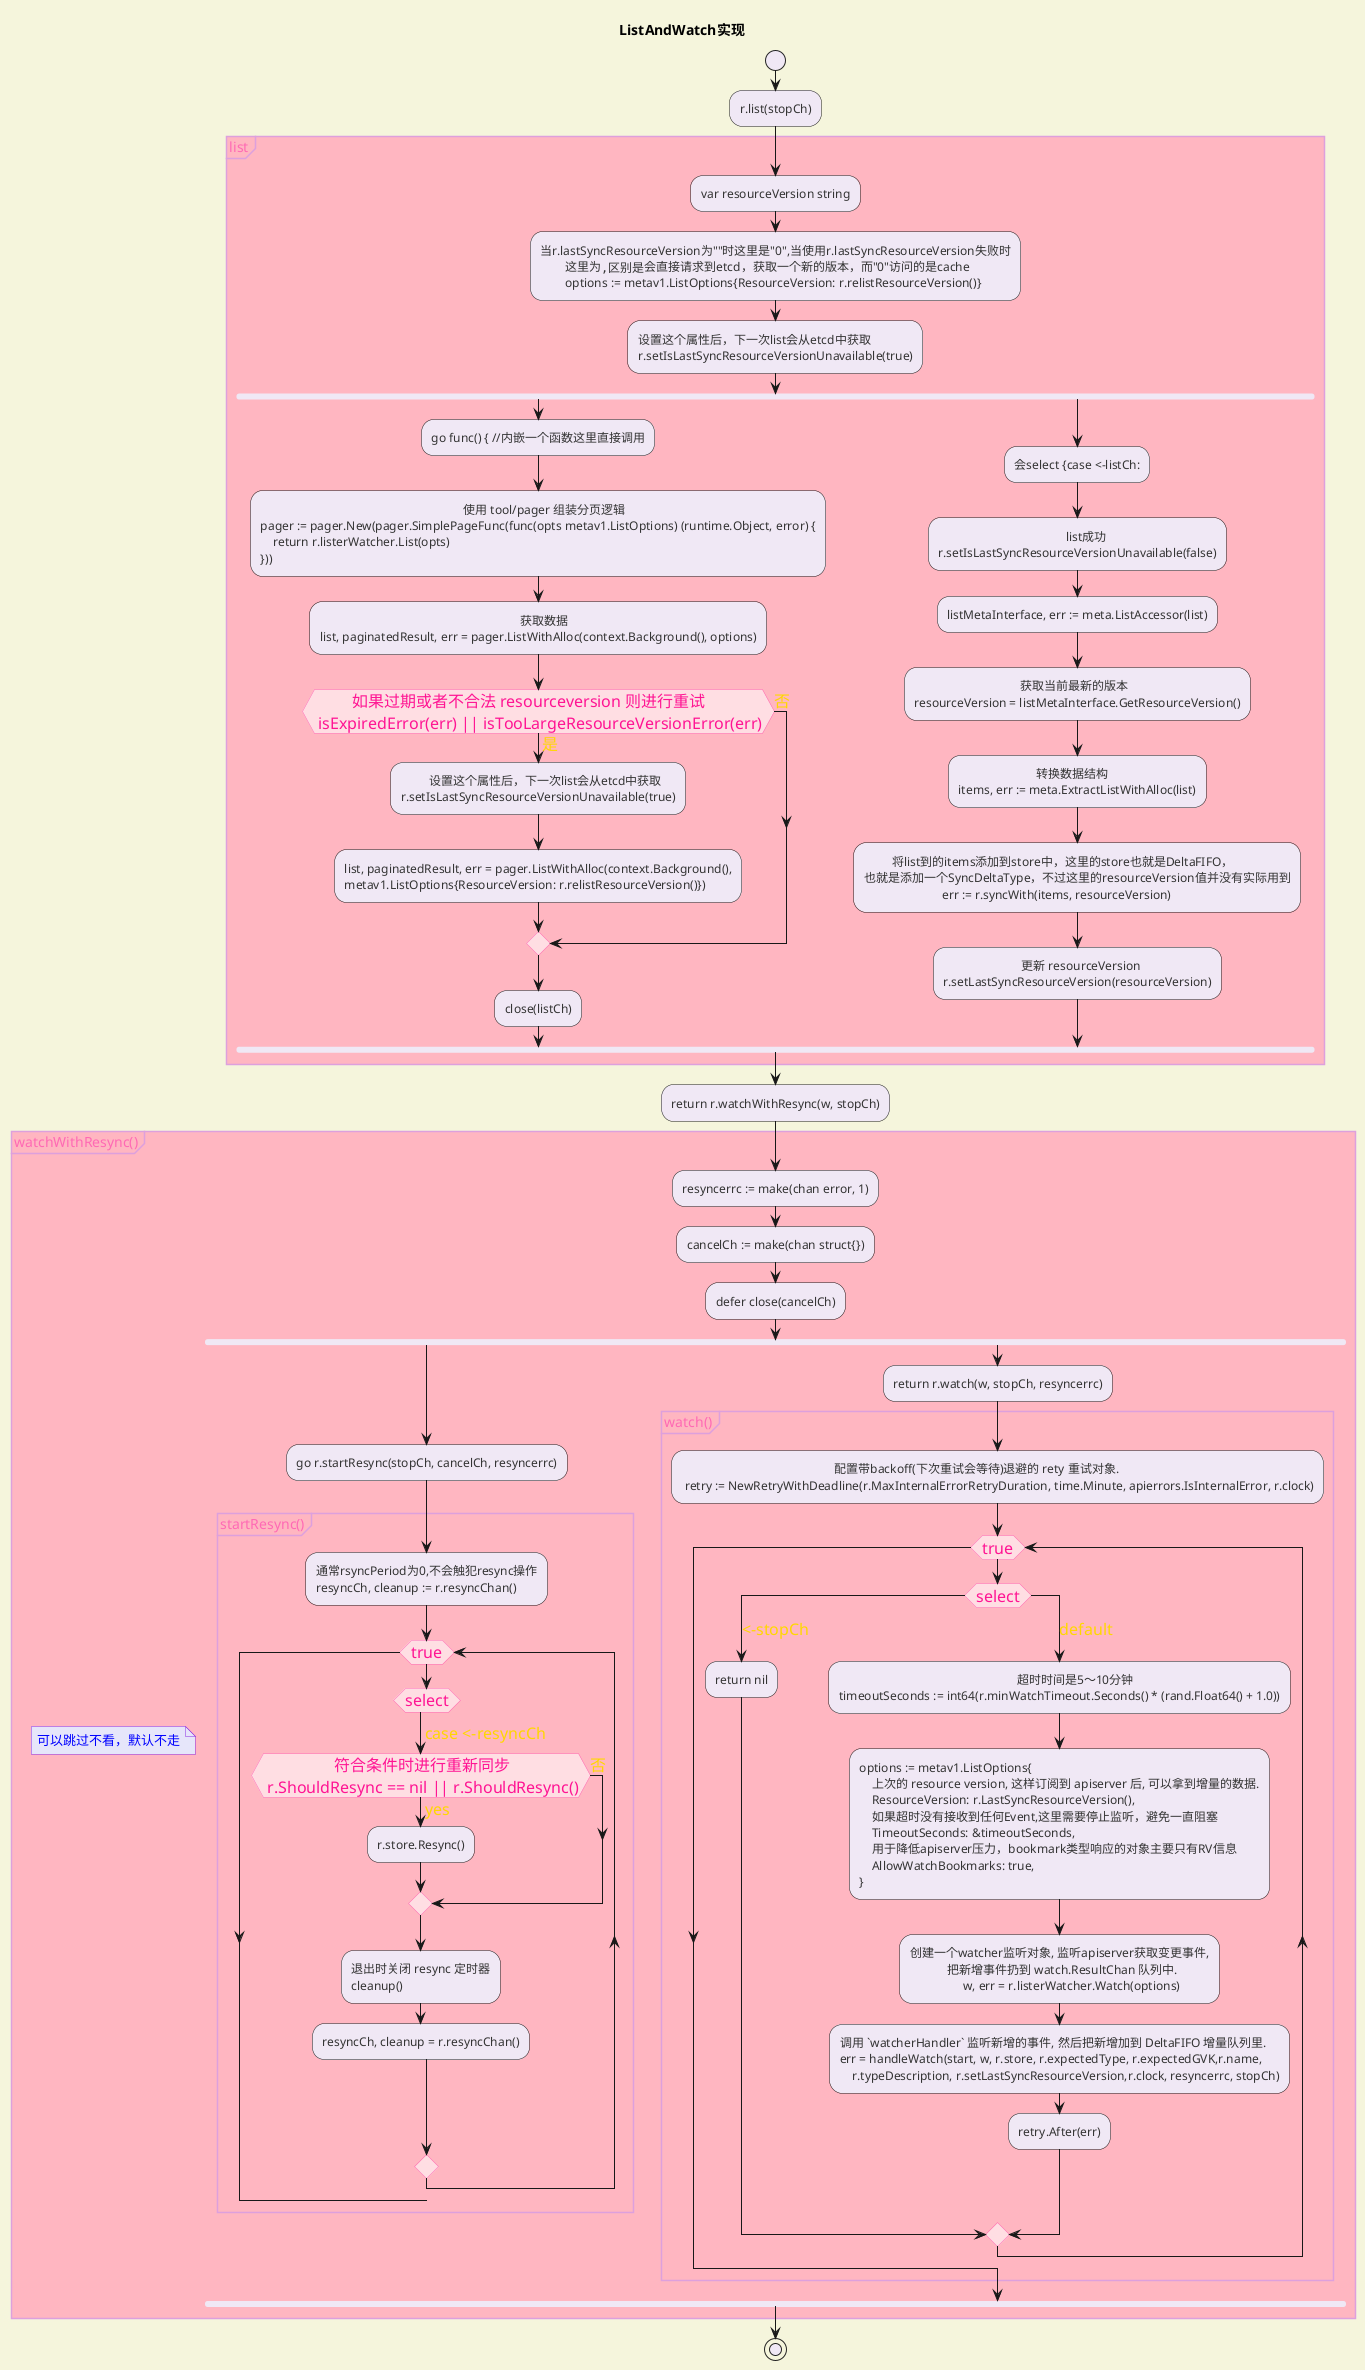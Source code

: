 @startuml

<style>
activityDiagram {
    BackgroundColor #F0E8F5
    BorderColor #FFC0CB
    FontColor #333
    FontName Comic Sans MS
}

diamond {
    BackgroundColor #FFDEE3
    LineColor #FF69B4
    FontColor #FF1493
    FontName Comic Sans MS
    FontSize 16
}

arrow {
    FontColor #FFD700
    FontName Comic Sans MS
    FontSize 16
}

partition {
    LineColor #FF4500
    FontColor #FF6347
    RoundCorner 20
    BackgroundColor #FFE4E1
}

note {
    FontColor #0000FF
    LineColor #8A2BE2
    BackgroundColor #E6E6FA
}

document {
    BackgroundColor #F5F5DC
}

group {
    FontColor #FF69B4
    LineColor #DDA0DD
    BackgroundColor #FFB6C1
}
</style>
title ListAndWatch实现

skinparam ConditionEndStyle diamond

start
'    :r.watchList(stopCh);
'    group watchList(stopCh)
'        :var resourceVersion string;
'
'    end group
    :r.list(stopCh);
    group list
        :var resourceVersion string;
        :当r.lastSyncResourceVersion为""时这里是"0",当使用r.lastSyncResourceVersion失败时
        	这里为"",区别是""会直接请求到etcd，获取一个新的版本，而"0"访问的是cache
        	options := metav1.ListOptions{ResourceVersion: r.relistResourceVersion()};
        :设置这个属性后，下一次list会从etcd中获取
        r.setIsLastSyncResourceVersionUnavailable(true);

        fork
            :go func() { //内嵌一个函数这里直接调用;
            :\t\t\t\t\t\t\t\t 使用 tool/pager 组装分页逻辑
            pager := pager.New(pager.SimplePageFunc(func(opts metav1.ListOptions) (runtime.Object, error) {
                return r.listerWatcher.List(opts)
            }));

            :\t\t\t\t\t\t\t\t获取数据
            list, paginatedResult, err = pager.ListWithAlloc(context.Background(), options);

            if (\t 如果过期或者不合法 resourceversion 则进行重试 \n isExpiredError(err) || isTooLargeResourceVersionError(err)) is (是) then
              :\t 设置这个属性后，下一次list会从etcd中获取
              r.setIsLastSyncResourceVersionUnavailable(true);
              :list, paginatedResult, err = pager.ListWithAlloc(context.Background(),
              metav1.ListOptions{ResourceVersion: r.relistResourceVersion()});
            else (否)
            endif
            :close(listCh);
        fork again
            :会select {case <-listCh:;
            :\t\t\t\t\t list成功
            r.setIsLastSyncResourceVersionUnavailable(false);
            :listMetaInterface, err := meta.ListAccessor(list);
            :\t\t\t\t  获取当前最新的版本
            resourceVersion = listMetaInterface.GetResourceVersion();
            :\t\t\t 转换数据结构
            items, err := meta.ExtractListWithAlloc(list);
            :\t 将list到的items添加到store中，这里的store也就是DeltaFIFO，
            也就是添加一个SyncDeltaType，不过这里的resourceVersion值并没有实际用到
            \t\t\t err := r.syncWith(items, resourceVersion);
            :\t\t\t 更新 resourceVersion
            r.setLastSyncResourceVersion(resourceVersion);
        end fork
    end group
    :return r.watchWithResync(w, stopCh);
    group watchWithResync()
    note: 可以跳过不看，默认不走
        :resyncerrc := make(chan error, 1);
        :cancelCh := make(chan struct{});
        :defer close(cancelCh);
        fork
            :go r.startResync(stopCh, cancelCh, resyncerrc);
            group startResync()
                :通常rsyncPeriod为0,不会触犯resync操作
                resyncCh, cleanup := r.resyncChan();
                while (true)
                    switch(select)
                    case(case <-resyncCh)
                        if (\t\t 符合条件时进行重新同步 \n r.ShouldResync == nil || r.ShouldResync()) is (yes) then
                          :r.store.Resync();
                        else(否)
                        endif
                        :退出时关闭 resync 定时器
                        cleanup();
                        :resyncCh, cleanup = r.resyncChan();
                    endswitch
                endwhile
            end group
            kill
        fork again
            :return r.watch(w, stopCh, resyncerrc);
            group watch()
                :\t\t\t\t\t\t 配置带backoff(下次重试会等待)退避的 rety 重试对象.
                 retry := NewRetryWithDeadline(r.MaxInternalErrorRetryDuration, time.Minute, apierrors.IsInternalError, r.clock);
                while (true)
                    switch(select)
                    case(<-stopCh)
                        :return nil;
                    case(default)
                        :\t\t\t\t\t\t\t 超时时间是5～10分钟
                        timeoutSeconds := int64(r.minWatchTimeout.Seconds() * (rand.Float64() + 1.0));
                        :options := metav1.ListOptions{
                            上次的 resource version, 这样订阅到 apiserver 后, 可以拿到增量的数据.
                            ResourceVersion: r.LastSyncResourceVersion(),
                            如果超时没有接收到任何Event,这里需要停止监听，避免一直阻塞
                            TimeoutSeconds: &timeoutSeconds,
                            用于降低apiserver压力，bookmark类型响应的对象主要只有RV信息
                            AllowWatchBookmarks: true,
                        };
                        :创建一个watcher监听对象, 监听apiserver获取变更事件,
                        \t    把新增事件扔到 watch.ResultChan 队列中.
                        \t\t w, err = r.listerWatcher.Watch(options);
                        :调用 `watcherHandler` 监听新增的事件, 然后把新增加到 DeltaFIFO 增量队列里.
                        err = handleWatch(start, w, r.store, r.expectedType, r.expectedGVK,r.name,
                            r.typeDescription, r.setLastSyncResourceVersion,r.clock, resyncerrc, stopCh);
                        :retry.After(err);
                    endswitch
                endwhile
            end group
        end fork
    end group
stop
@enduml